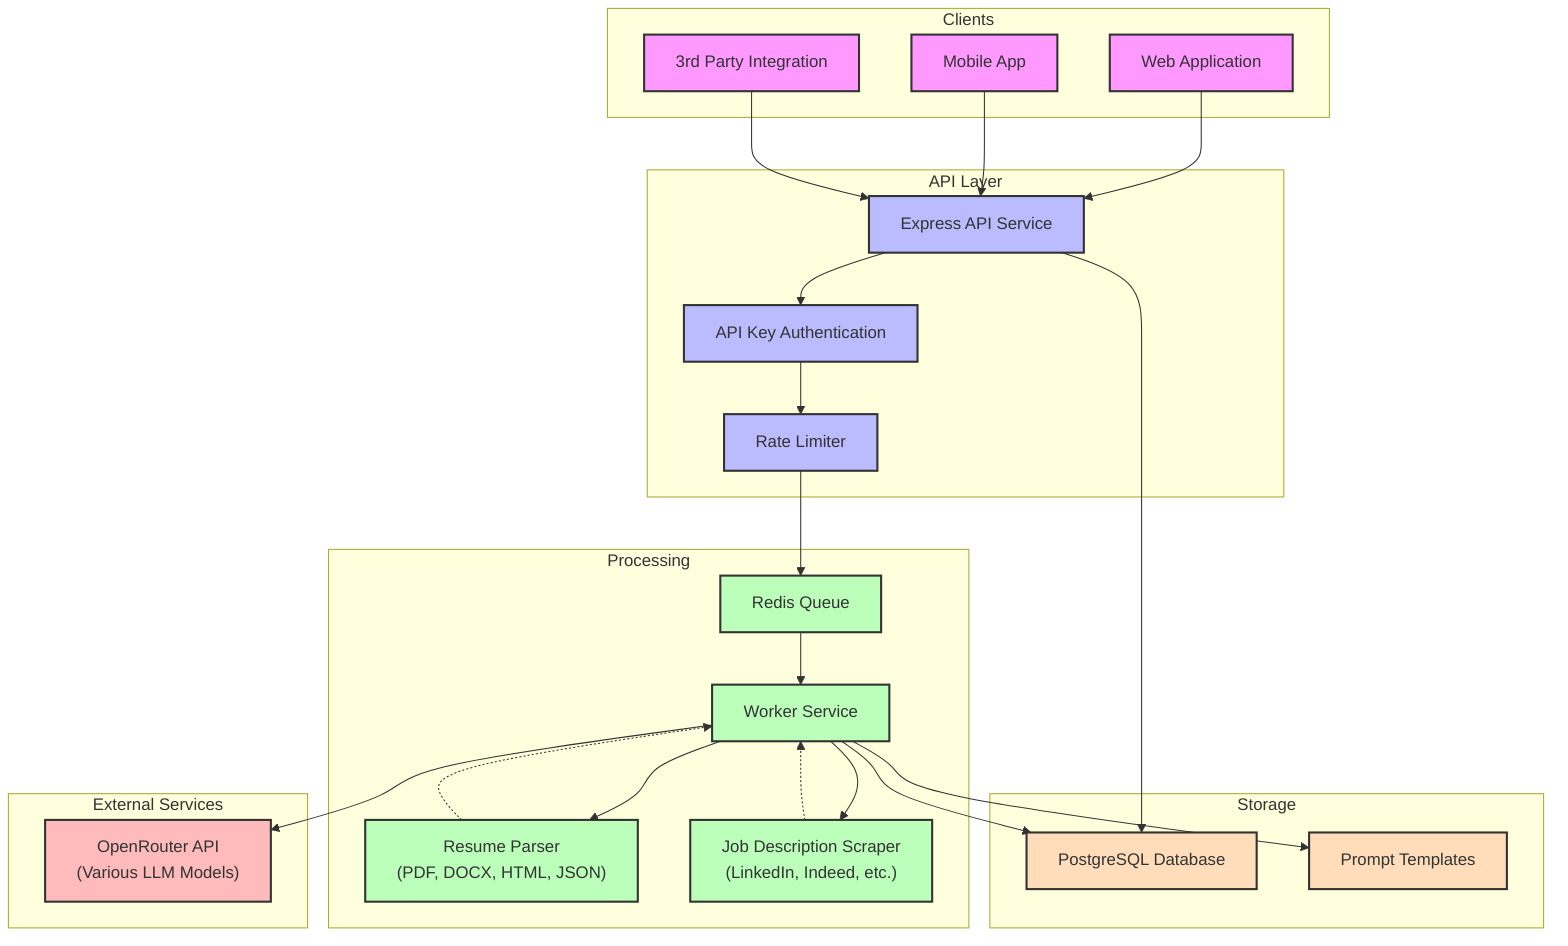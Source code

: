 flowchart TB
    subgraph "Clients"
        WebApp["Web Application"]
        MobileApp["Mobile App"]
        ThirdParty["3rd Party Integration"]
    end
    
    subgraph "API Layer"
        API["Express API Service"]
        Auth["API Key Authentication"]
        Rate["Rate Limiter"]
    end
    
    subgraph "Processing"
        Queue["Redis Queue"]
        Worker["Worker Service"]
        ResumeParser["Resume Parser<br>(PDF, DOCX, HTML, JSON)"]
        JobScraper["Job Description Scraper<br>(LinkedIn, Indeed, etc.)"]
    end
    
    subgraph "Storage"
        DB["PostgreSQL Database"]
        Templates["Prompt Templates"]
    end
    
    subgraph "External Services"
        OpenRouter["OpenRouter API<br>(Various LLM Models)"]
    end
    
    WebApp --> API
    MobileApp --> API
    ThirdParty --> API
    
    API --> Auth
    Auth --> Rate
    Rate --> Queue
    API --> DB
    
    Queue --> Worker
    Worker --> ResumeParser
    Worker --> JobScraper
    Worker --> Templates
    Worker --> DB
    
    ResumeParser -.-> Worker
    JobScraper -.-> Worker
    
    Worker --> OpenRouter
    
    style WebApp fill:#f9f,stroke:#333,stroke-width:2px
    style MobileApp fill:#f9f,stroke:#333,stroke-width:2px
    style ThirdParty fill:#f9f,stroke:#333,stroke-width:2px
    
    style API fill:#bbf,stroke:#333,stroke-width:2px
    style Auth fill:#bbf,stroke:#333,stroke-width:2px
    style Rate fill:#bbf,stroke:#333,stroke-width:2px
    
    style Queue fill:#bfb,stroke:#333,stroke-width:2px
    style Worker fill:#bfb,stroke:#333,stroke-width:2px
    style ResumeParser fill:#bfb,stroke:#333,stroke-width:2px
    style JobScraper fill:#bfb,stroke:#333,stroke-width:2px
    
    style DB fill:#fdb,stroke:#333,stroke-width:2px
    style Templates fill:#fdb,stroke:#333,stroke-width:2px
    
    style OpenRouter fill:#fbb,stroke:#333,stroke-width:2px